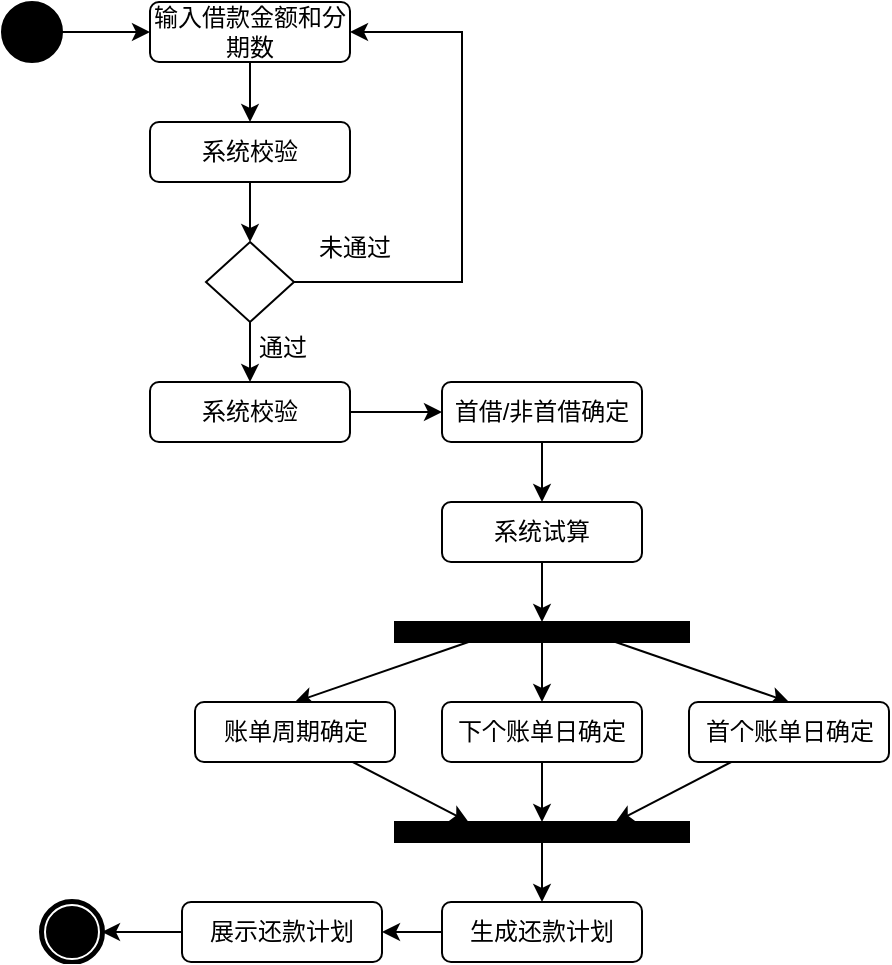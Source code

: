 <mxfile version="21.6.3" type="github">
  <diagram name="第 1 页" id="Co3LI1neUpymdf99CH1h">
    <mxGraphModel dx="1166" dy="775" grid="1" gridSize="10" guides="1" tooltips="1" connect="1" arrows="1" fold="1" page="1" pageScale="1" pageWidth="827" pageHeight="1169" math="0" shadow="0">
      <root>
        <mxCell id="0" />
        <mxCell id="1" parent="0" />
        <mxCell id="X78qW80D-vUWjw1_UPlZ-3" value="" style="edgeStyle=orthogonalEdgeStyle;rounded=0;orthogonalLoop=1;jettySize=auto;html=1;" edge="1" parent="1" source="X78qW80D-vUWjw1_UPlZ-1" target="X78qW80D-vUWjw1_UPlZ-2">
          <mxGeometry relative="1" as="geometry" />
        </mxCell>
        <mxCell id="X78qW80D-vUWjw1_UPlZ-1" value="" style="ellipse;whiteSpace=wrap;html=1;rounded=0;shadow=0;comic=0;labelBackgroundColor=none;strokeWidth=1;fillColor=#000000;fontFamily=Verdana;fontSize=12;align=center;" vertex="1" parent="1">
          <mxGeometry x="290" y="230" width="30" height="30" as="geometry" />
        </mxCell>
        <mxCell id="X78qW80D-vUWjw1_UPlZ-5" value="" style="edgeStyle=orthogonalEdgeStyle;rounded=0;orthogonalLoop=1;jettySize=auto;html=1;" edge="1" parent="1" source="X78qW80D-vUWjw1_UPlZ-2" target="X78qW80D-vUWjw1_UPlZ-4">
          <mxGeometry relative="1" as="geometry" />
        </mxCell>
        <mxCell id="X78qW80D-vUWjw1_UPlZ-2" value="输入借款金额和分期数" style="rounded=1;whiteSpace=wrap;html=1;" vertex="1" parent="1">
          <mxGeometry x="364" y="230" width="100" height="30" as="geometry" />
        </mxCell>
        <mxCell id="X78qW80D-vUWjw1_UPlZ-7" value="" style="edgeStyle=orthogonalEdgeStyle;rounded=0;orthogonalLoop=1;jettySize=auto;html=1;" edge="1" parent="1" source="X78qW80D-vUWjw1_UPlZ-4" target="X78qW80D-vUWjw1_UPlZ-6">
          <mxGeometry relative="1" as="geometry" />
        </mxCell>
        <mxCell id="X78qW80D-vUWjw1_UPlZ-4" value="系统校验" style="rounded=1;whiteSpace=wrap;html=1;" vertex="1" parent="1">
          <mxGeometry x="364" y="290" width="100" height="30" as="geometry" />
        </mxCell>
        <mxCell id="X78qW80D-vUWjw1_UPlZ-8" style="edgeStyle=orthogonalEdgeStyle;rounded=0;orthogonalLoop=1;jettySize=auto;html=1;entryX=1;entryY=0.5;entryDx=0;entryDy=0;" edge="1" parent="1" source="X78qW80D-vUWjw1_UPlZ-6" target="X78qW80D-vUWjw1_UPlZ-2">
          <mxGeometry relative="1" as="geometry">
            <Array as="points">
              <mxPoint x="520" y="370" />
              <mxPoint x="520" y="245" />
            </Array>
          </mxGeometry>
        </mxCell>
        <mxCell id="X78qW80D-vUWjw1_UPlZ-11" value="" style="edgeStyle=orthogonalEdgeStyle;rounded=0;orthogonalLoop=1;jettySize=auto;html=1;" edge="1" parent="1" source="X78qW80D-vUWjw1_UPlZ-6" target="X78qW80D-vUWjw1_UPlZ-10">
          <mxGeometry relative="1" as="geometry" />
        </mxCell>
        <mxCell id="X78qW80D-vUWjw1_UPlZ-6" value="" style="rhombus;whiteSpace=wrap;html=1;" vertex="1" parent="1">
          <mxGeometry x="392" y="350" width="44" height="40" as="geometry" />
        </mxCell>
        <mxCell id="X78qW80D-vUWjw1_UPlZ-9" value="未通过" style="text;html=1;align=center;verticalAlign=middle;resizable=0;points=[];autosize=1;strokeColor=none;fillColor=none;" vertex="1" parent="1">
          <mxGeometry x="436" y="338" width="60" height="30" as="geometry" />
        </mxCell>
        <mxCell id="X78qW80D-vUWjw1_UPlZ-14" value="" style="edgeStyle=orthogonalEdgeStyle;rounded=0;orthogonalLoop=1;jettySize=auto;html=1;" edge="1" parent="1" source="X78qW80D-vUWjw1_UPlZ-10" target="X78qW80D-vUWjw1_UPlZ-13">
          <mxGeometry relative="1" as="geometry" />
        </mxCell>
        <mxCell id="X78qW80D-vUWjw1_UPlZ-10" value="系统校验" style="rounded=1;whiteSpace=wrap;html=1;" vertex="1" parent="1">
          <mxGeometry x="364" y="420" width="100" height="30" as="geometry" />
        </mxCell>
        <mxCell id="X78qW80D-vUWjw1_UPlZ-12" value="通过" style="text;html=1;align=center;verticalAlign=middle;resizable=0;points=[];autosize=1;strokeColor=none;fillColor=none;" vertex="1" parent="1">
          <mxGeometry x="405" y="388" width="50" height="30" as="geometry" />
        </mxCell>
        <mxCell id="X78qW80D-vUWjw1_UPlZ-25" value="" style="edgeStyle=orthogonalEdgeStyle;rounded=0;orthogonalLoop=1;jettySize=auto;html=1;" edge="1" parent="1" source="X78qW80D-vUWjw1_UPlZ-13" target="X78qW80D-vUWjw1_UPlZ-24">
          <mxGeometry relative="1" as="geometry" />
        </mxCell>
        <mxCell id="X78qW80D-vUWjw1_UPlZ-13" value="首借/非首借确定" style="rounded=1;whiteSpace=wrap;html=1;" vertex="1" parent="1">
          <mxGeometry x="510" y="420" width="100" height="30" as="geometry" />
        </mxCell>
        <mxCell id="X78qW80D-vUWjw1_UPlZ-21" style="rounded=0;orthogonalLoop=1;jettySize=auto;html=1;entryX=0.5;entryY=0;entryDx=0;entryDy=0;exitX=0.25;exitY=1;exitDx=0;exitDy=0;" edge="1" parent="1" source="X78qW80D-vUWjw1_UPlZ-15" target="X78qW80D-vUWjw1_UPlZ-17">
          <mxGeometry relative="1" as="geometry" />
        </mxCell>
        <mxCell id="X78qW80D-vUWjw1_UPlZ-22" value="" style="edgeStyle=orthogonalEdgeStyle;rounded=0;orthogonalLoop=1;jettySize=auto;html=1;" edge="1" parent="1" source="X78qW80D-vUWjw1_UPlZ-15" target="X78qW80D-vUWjw1_UPlZ-18">
          <mxGeometry relative="1" as="geometry" />
        </mxCell>
        <mxCell id="X78qW80D-vUWjw1_UPlZ-23" style="rounded=0;orthogonalLoop=1;jettySize=auto;html=1;entryX=0.5;entryY=0;entryDx=0;entryDy=0;exitX=0.75;exitY=1;exitDx=0;exitDy=0;" edge="1" parent="1" source="X78qW80D-vUWjw1_UPlZ-15" target="X78qW80D-vUWjw1_UPlZ-19">
          <mxGeometry relative="1" as="geometry" />
        </mxCell>
        <mxCell id="X78qW80D-vUWjw1_UPlZ-15" value="" style="whiteSpace=wrap;html=1;rounded=0;shadow=0;comic=0;labelBackgroundColor=none;strokeWidth=1;fillColor=#000000;fontFamily=Verdana;fontSize=12;align=center;rotation=0;" vertex="1" parent="1">
          <mxGeometry x="486.5" y="540" width="147" height="10" as="geometry" />
        </mxCell>
        <mxCell id="X78qW80D-vUWjw1_UPlZ-29" style="rounded=0;orthogonalLoop=1;jettySize=auto;html=1;entryX=0.25;entryY=0;entryDx=0;entryDy=0;" edge="1" parent="1" source="X78qW80D-vUWjw1_UPlZ-17" target="X78qW80D-vUWjw1_UPlZ-28">
          <mxGeometry relative="1" as="geometry" />
        </mxCell>
        <mxCell id="X78qW80D-vUWjw1_UPlZ-17" value="账单周期确定" style="rounded=1;whiteSpace=wrap;html=1;" vertex="1" parent="1">
          <mxGeometry x="386.5" y="580" width="100" height="30" as="geometry" />
        </mxCell>
        <mxCell id="X78qW80D-vUWjw1_UPlZ-30" style="edgeStyle=orthogonalEdgeStyle;rounded=0;orthogonalLoop=1;jettySize=auto;html=1;entryX=0.5;entryY=0;entryDx=0;entryDy=0;" edge="1" parent="1" source="X78qW80D-vUWjw1_UPlZ-18" target="X78qW80D-vUWjw1_UPlZ-28">
          <mxGeometry relative="1" as="geometry" />
        </mxCell>
        <mxCell id="X78qW80D-vUWjw1_UPlZ-18" value="下个账单日确定" style="rounded=1;whiteSpace=wrap;html=1;" vertex="1" parent="1">
          <mxGeometry x="510" y="580" width="100" height="30" as="geometry" />
        </mxCell>
        <mxCell id="X78qW80D-vUWjw1_UPlZ-31" style="rounded=0;orthogonalLoop=1;jettySize=auto;html=1;entryX=0.75;entryY=0;entryDx=0;entryDy=0;" edge="1" parent="1" source="X78qW80D-vUWjw1_UPlZ-19" target="X78qW80D-vUWjw1_UPlZ-28">
          <mxGeometry relative="1" as="geometry" />
        </mxCell>
        <mxCell id="X78qW80D-vUWjw1_UPlZ-19" value="首个账单日确定" style="rounded=1;whiteSpace=wrap;html=1;" vertex="1" parent="1">
          <mxGeometry x="633.5" y="580" width="100" height="30" as="geometry" />
        </mxCell>
        <mxCell id="X78qW80D-vUWjw1_UPlZ-27" style="edgeStyle=orthogonalEdgeStyle;rounded=0;orthogonalLoop=1;jettySize=auto;html=1;entryX=0.5;entryY=0;entryDx=0;entryDy=0;" edge="1" parent="1" source="X78qW80D-vUWjw1_UPlZ-24" target="X78qW80D-vUWjw1_UPlZ-15">
          <mxGeometry relative="1" as="geometry" />
        </mxCell>
        <mxCell id="X78qW80D-vUWjw1_UPlZ-24" value="系统试算" style="rounded=1;whiteSpace=wrap;html=1;" vertex="1" parent="1">
          <mxGeometry x="510" y="480" width="100" height="30" as="geometry" />
        </mxCell>
        <mxCell id="X78qW80D-vUWjw1_UPlZ-33" value="" style="edgeStyle=orthogonalEdgeStyle;rounded=0;orthogonalLoop=1;jettySize=auto;html=1;" edge="1" parent="1" source="X78qW80D-vUWjw1_UPlZ-28" target="X78qW80D-vUWjw1_UPlZ-32">
          <mxGeometry relative="1" as="geometry" />
        </mxCell>
        <mxCell id="X78qW80D-vUWjw1_UPlZ-28" value="" style="whiteSpace=wrap;html=1;rounded=0;shadow=0;comic=0;labelBackgroundColor=none;strokeWidth=1;fillColor=#000000;fontFamily=Verdana;fontSize=12;align=center;rotation=0;" vertex="1" parent="1">
          <mxGeometry x="486.5" y="640" width="147" height="10" as="geometry" />
        </mxCell>
        <mxCell id="X78qW80D-vUWjw1_UPlZ-35" value="" style="edgeStyle=orthogonalEdgeStyle;rounded=0;orthogonalLoop=1;jettySize=auto;html=1;" edge="1" parent="1" source="X78qW80D-vUWjw1_UPlZ-32" target="X78qW80D-vUWjw1_UPlZ-34">
          <mxGeometry relative="1" as="geometry" />
        </mxCell>
        <mxCell id="X78qW80D-vUWjw1_UPlZ-32" value="生成还款计划" style="rounded=1;whiteSpace=wrap;html=1;" vertex="1" parent="1">
          <mxGeometry x="510" y="680" width="100" height="30" as="geometry" />
        </mxCell>
        <mxCell id="X78qW80D-vUWjw1_UPlZ-37" value="" style="edgeStyle=orthogonalEdgeStyle;rounded=0;orthogonalLoop=1;jettySize=auto;html=1;" edge="1" parent="1" source="X78qW80D-vUWjw1_UPlZ-34" target="X78qW80D-vUWjw1_UPlZ-36">
          <mxGeometry relative="1" as="geometry" />
        </mxCell>
        <mxCell id="X78qW80D-vUWjw1_UPlZ-34" value="展示还款计划" style="rounded=1;whiteSpace=wrap;html=1;" vertex="1" parent="1">
          <mxGeometry x="380" y="680" width="100" height="30" as="geometry" />
        </mxCell>
        <mxCell id="X78qW80D-vUWjw1_UPlZ-36" value="" style="shape=mxgraph.bpmn.shape;html=1;verticalLabelPosition=bottom;labelBackgroundColor=#ffffff;verticalAlign=top;perimeter=ellipsePerimeter;outline=end;symbol=terminate;rounded=0;shadow=0;comic=0;strokeWidth=1;fontFamily=Verdana;fontSize=12;align=center;" vertex="1" parent="1">
          <mxGeometry x="310" y="680" width="30" height="30" as="geometry" />
        </mxCell>
      </root>
    </mxGraphModel>
  </diagram>
</mxfile>
